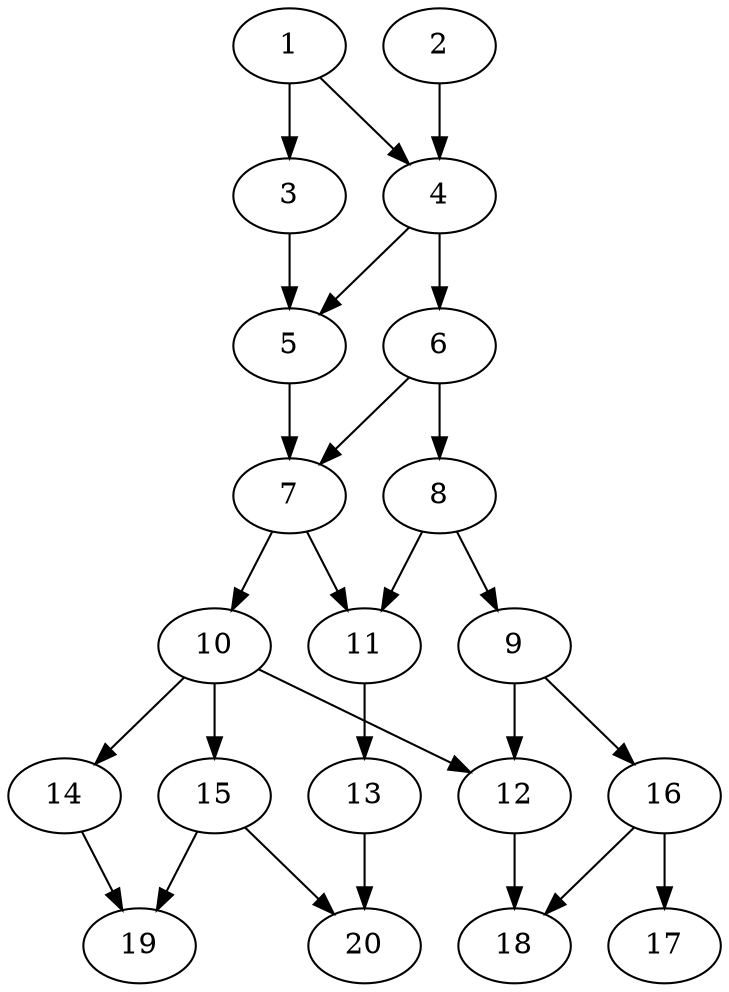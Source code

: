 // DAG automatically generated by daggen at Fri Jul 22 09:12:07 2022
// ./daggen --dot -n 20 --ccr 0.5 --fat 0.5 --regular 0.5 --density 0.6
digraph G {
  1 [compute_size="104547479061", trans_size="8100", result_size="29696", ram="36421568",alpha="0.19"]
  1 -> 3 [size ="29696"]
  1 -> 4 [size ="29696"]
  2 [compute_size="68719476736", trans_size="746417", result_size="74752", ram="14872683",alpha="0.18"]
  2 -> 4 [size ="74752"]
  3 [compute_size="28991029248", trans_size="240782", result_size="29696", ram="23009976",alpha="0.05"]
  3 -> 5 [size ="29696"]
  4 [compute_size="1073741824000", trans_size="668331", result_size="1024", ram="15514022",alpha="0.11"]
  4 -> 5 [size ="1024"]
  4 -> 6 [size ="1024"]
  5 [compute_size="8589934592", trans_size="676798", result_size="70656", ram="28523140",alpha="0.15"]
  5 -> 7 [size ="70656"]
  6 [compute_size="146461572792", trans_size="480941", result_size="74752", ram="16532992",alpha="0.08"]
  6 -> 7 [size ="74752"]
  6 -> 8 [size ="74752"]
  7 [compute_size="782757789696", trans_size="508872", result_size="54272", ram="31699340",alpha="0.17"]
  7 -> 10 [size ="54272"]
  7 -> 11 [size ="54272"]
  8 [compute_size="16899787254", trans_size="747206", result_size="54272", ram="46778840",alpha="0.19"]
  8 -> 9 [size ="54272"]
  8 -> 11 [size ="54272"]
  9 [compute_size="166594574100", trans_size="668566", result_size="74752", ram="40752836",alpha="0.10"]
  9 -> 12 [size ="74752"]
  9 -> 16 [size ="74752"]
  10 [compute_size="560189605710", trans_size="879289", result_size="9216", ram="25363272",alpha="0.14"]
  10 -> 12 [size ="9216"]
  10 -> 14 [size ="9216"]
  10 -> 15 [size ="9216"]
  11 [compute_size="10401733402", trans_size="283659", result_size="54272", ram="44591772",alpha="0.16"]
  11 -> 13 [size ="54272"]
  12 [compute_size="113925189664", trans_size="966996", result_size="91136", ram="18010904",alpha="0.14"]
  12 -> 18 [size ="91136"]
  13 [compute_size="30089640625", trans_size="494933", result_size="70656", ram="24387960",alpha="0.08"]
  13 -> 20 [size ="70656"]
  14 [compute_size="68719476736", trans_size="946312", result_size="74752", ram="51298040",alpha="0.01"]
  14 -> 19 [size ="74752"]
  15 [compute_size="84919759956", trans_size="96208", result_size="74752", ram="42490244",alpha="0.01"]
  15 -> 19 [size ="74752"]
  15 -> 20 [size ="74752"]
  16 [compute_size="368293445632", trans_size="310729", result_size="9216", ram="5591114",alpha="0.17"]
  16 -> 17 [size ="9216"]
  16 -> 18 [size ="9216"]
  17 [compute_size="298058108584", trans_size="524930", result_size="0", ram="898188",alpha="0.01"]
  18 [compute_size="725859245124", trans_size="392868", result_size="0", ram="38362652",alpha="0.10"]
  19 [compute_size="997462171242", trans_size="462383", result_size="0", ram="1098969",alpha="0.12"]
  20 [compute_size="368293445632", trans_size="19664", result_size="0", ram="4962880",alpha="0.15"]
}